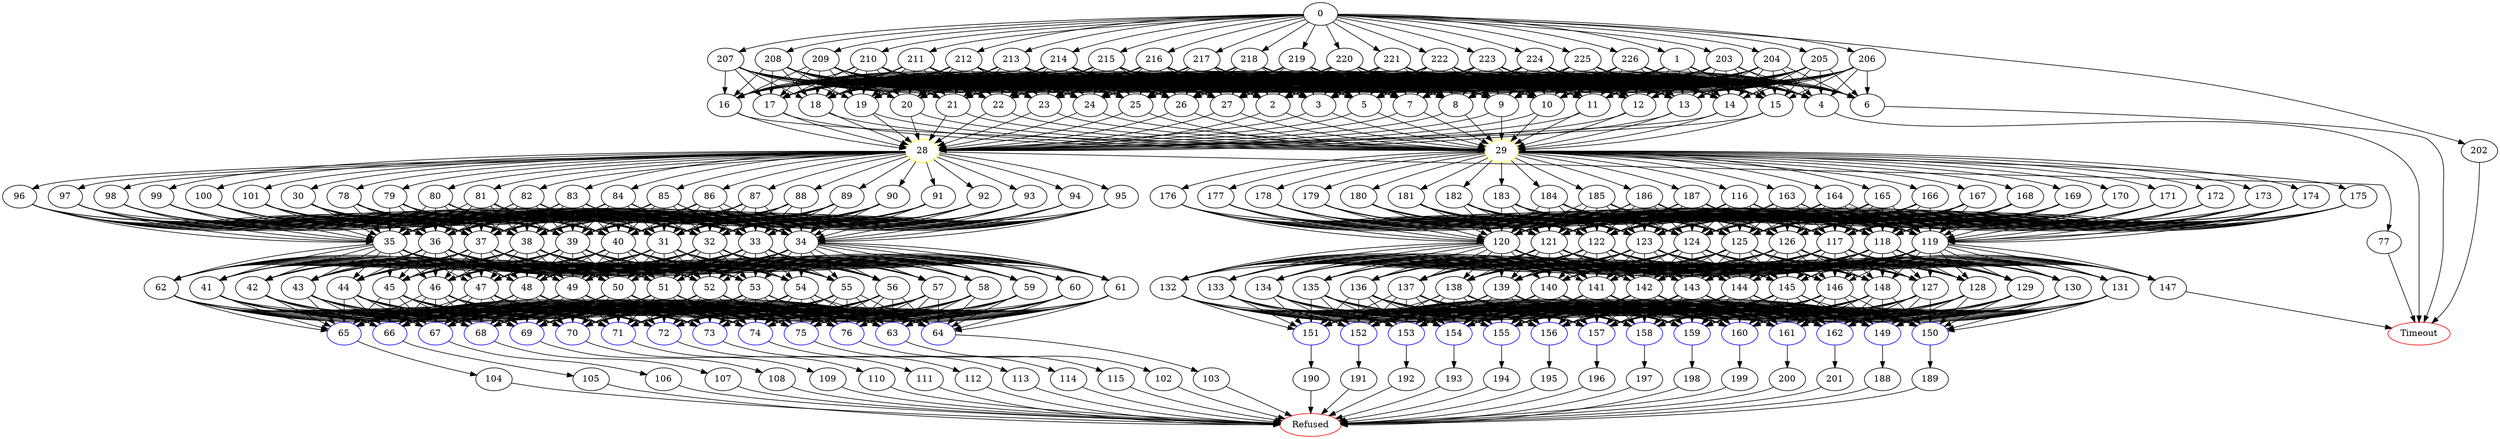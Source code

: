 digraph G {
	0 -> 1;
	0 -> 202;
	0 -> 203;
	0 -> 204;
	0 -> 205;
	0 -> 206;
	0 -> 207;
	0 -> 208;
	0 -> 209;
	0 -> 210;
	0 -> 211;
	0 -> 212;
	0 -> 213;
	0 -> 214;
	0 -> 215;
	0 -> 216;
	0 -> 217;
	0 -> 218;
	0 -> 219;
	0 -> 220;
	0 -> 221;
	0 -> 222;
	0 -> 223;
	0 -> 224;
	0 -> 225;
	0 -> 226;
	1 -> 2;
	1 -> 3;
	1 -> 4;
	1 -> 5;
	1 -> 6;
	1 -> 7;
	1 -> 8;
	1 -> 9;
	1 -> 10;
	1 -> 11;
	1 -> 12;
	1 -> 13;
	1 -> 14;
	1 -> 15;
	1 -> 16;
	1 -> 17;
	1 -> 18;
	1 -> 19;
	1 -> 20;
	1 -> 21;
	1 -> 22;
	1 -> 23;
	1 -> 24;
	1 -> 25;
	1 -> 26;
	1 -> 27;
	2 -> "28";
28 [color=yellow];
	2 -> "29";
29 [color=yellow];
	3 -> "28";
28 [color=yellow];
	3 -> "29";
29 [color=yellow];
	4 -> "Timeout";
Timeout [color=red];
	5 -> "28";
28 [color=yellow];
	5 -> "29";
29 [color=yellow];
	6 -> "Timeout";
Timeout [color=red];
	7 -> "28";
28 [color=yellow];
	7 -> "29";
29 [color=yellow];
	8 -> "28";
28 [color=yellow];
	8 -> "29";
29 [color=yellow];
	9 -> "28";
28 [color=yellow];
	9 -> "29";
29 [color=yellow];
	10 -> "28";
28 [color=yellow];
	10 -> "29";
29 [color=yellow];
	11 -> "28";
28 [color=yellow];
	11 -> "29";
29 [color=yellow];
	12 -> "28";
28 [color=yellow];
	12 -> "29";
29 [color=yellow];
	13 -> "28";
28 [color=yellow];
	13 -> "29";
29 [color=yellow];
	14 -> "28";
28 [color=yellow];
	14 -> "29";
29 [color=yellow];
	15 -> "28";
28 [color=yellow];
	15 -> "29";
29 [color=yellow];
	16 -> "28";
28 [color=yellow];
	16 -> "29";
29 [color=yellow];
	17 -> "28";
28 [color=yellow];
	17 -> "29";
29 [color=yellow];
	18 -> "28";
28 [color=yellow];
	18 -> "29";
29 [color=yellow];
	19 -> "28";
28 [color=yellow];
	19 -> "29";
29 [color=yellow];
	20 -> "28";
28 [color=yellow];
	20 -> "29";
29 [color=yellow];
	21 -> "28";
28 [color=yellow];
	21 -> "29";
29 [color=yellow];
	22 -> "28";
28 [color=yellow];
	22 -> "29";
29 [color=yellow];
	23 -> "28";
28 [color=yellow];
	23 -> "29";
29 [color=yellow];
	24 -> "28";
28 [color=yellow];
	24 -> "29";
29 [color=yellow];
	25 -> "28";
28 [color=yellow];
	25 -> "29";
29 [color=yellow];
	26 -> "28";
28 [color=yellow];
	26 -> "29";
29 [color=yellow];
	27 -> "28";
28 [color=yellow];
	27 -> "29";
29 [color=yellow];
	28 -> 30;
	28 -> 77;
	28 -> 78;
	28 -> 79;
	28 -> 80;
	28 -> 81;
	28 -> 82;
	28 -> 83;
	28 -> 84;
	28 -> 85;
	28 -> 86;
	28 -> 87;
	28 -> 88;
	28 -> 89;
	28 -> 90;
	28 -> 91;
	28 -> 92;
	28 -> 93;
	28 -> 94;
	28 -> 95;
	28 -> 96;
	28 -> 97;
	28 -> 98;
	28 -> 99;
	28 -> 100;
	28 -> 101;
	29 -> 116;
	29 -> 163;
	29 -> 164;
	29 -> 165;
	29 -> 166;
	29 -> 167;
	29 -> 168;
	29 -> 169;
	29 -> 170;
	29 -> 171;
	29 -> 172;
	29 -> 173;
	29 -> 174;
	29 -> 175;
	29 -> 176;
	29 -> 177;
	29 -> 178;
	29 -> 179;
	29 -> 180;
	29 -> 181;
	29 -> 182;
	29 -> 183;
	29 -> 184;
	29 -> 185;
	29 -> 186;
	29 -> 187;
	30 -> 31;
	30 -> 32;
	30 -> 33;
	30 -> 34;
	30 -> 35;
	30 -> 36;
	30 -> 37;
	30 -> 38;
	30 -> 39;
	30 -> 40;
	31 -> 41;
	31 -> 42;
	31 -> 43;
	31 -> 44;
	31 -> 45;
	31 -> 46;
	31 -> 47;
	31 -> 48;
	31 -> 49;
	31 -> 50;
	31 -> 51;
	31 -> 52;
	31 -> 53;
	31 -> 54;
	31 -> 55;
	31 -> 56;
	31 -> 57;
	31 -> 58;
	31 -> 59;
	31 -> 60;
	31 -> 61;
	31 -> 62;
	32 -> 41;
	32 -> 42;
	32 -> 43;
	32 -> 44;
	32 -> 45;
	32 -> 46;
	32 -> 47;
	32 -> 48;
	32 -> 49;
	32 -> 50;
	32 -> 51;
	32 -> 52;
	32 -> 53;
	32 -> 54;
	32 -> 55;
	32 -> 56;
	32 -> 57;
	32 -> 58;
	32 -> 59;
	32 -> 60;
	32 -> 61;
	32 -> 62;
	33 -> 41;
	33 -> 42;
	33 -> 43;
	33 -> 44;
	33 -> 45;
	33 -> 46;
	33 -> 47;
	33 -> 48;
	33 -> 49;
	33 -> 50;
	33 -> 51;
	33 -> 52;
	33 -> 53;
	33 -> 54;
	33 -> 55;
	33 -> 56;
	33 -> 57;
	33 -> 58;
	33 -> 59;
	33 -> 60;
	33 -> 61;
	33 -> 62;
	34 -> 41;
	34 -> 42;
	34 -> 43;
	34 -> 44;
	34 -> 45;
	34 -> 46;
	34 -> 47;
	34 -> 48;
	34 -> 49;
	34 -> 50;
	34 -> 51;
	34 -> 52;
	34 -> 53;
	34 -> 54;
	34 -> 55;
	34 -> 56;
	34 -> 57;
	34 -> 58;
	34 -> 59;
	34 -> 60;
	34 -> 61;
	34 -> 62;
	35 -> 41;
	35 -> 42;
	35 -> 43;
	35 -> 44;
	35 -> 45;
	35 -> 46;
	35 -> 47;
	35 -> 48;
	35 -> 49;
	35 -> 50;
	35 -> 51;
	35 -> 52;
	35 -> 53;
	35 -> 54;
	35 -> 55;
	35 -> 56;
	35 -> 57;
	35 -> 58;
	35 -> 59;
	35 -> 60;
	35 -> 61;
	35 -> 62;
	36 -> 41;
	36 -> 42;
	36 -> 43;
	36 -> 44;
	36 -> 45;
	36 -> 46;
	36 -> 47;
	36 -> 48;
	36 -> 49;
	36 -> 50;
	36 -> 51;
	36 -> 52;
	36 -> 53;
	36 -> 54;
	36 -> 55;
	36 -> 56;
	36 -> 57;
	36 -> 58;
	36 -> 59;
	36 -> 60;
	36 -> 61;
	36 -> 62;
	37 -> 41;
	37 -> 42;
	37 -> 43;
	37 -> 44;
	37 -> 45;
	37 -> 46;
	37 -> 47;
	37 -> 48;
	37 -> 49;
	37 -> 50;
	37 -> 51;
	37 -> 52;
	37 -> 53;
	37 -> 54;
	37 -> 55;
	37 -> 56;
	37 -> 57;
	37 -> 58;
	37 -> 59;
	37 -> 60;
	37 -> 61;
	37 -> 62;
	38 -> 41;
	38 -> 42;
	38 -> 43;
	38 -> 44;
	38 -> 45;
	38 -> 46;
	38 -> 47;
	38 -> 48;
	38 -> 49;
	38 -> 50;
	38 -> 51;
	38 -> 52;
	38 -> 53;
	38 -> 54;
	38 -> 55;
	38 -> 56;
	38 -> 57;
	38 -> 58;
	38 -> 59;
	38 -> 60;
	38 -> 61;
	38 -> 62;
	39 -> 41;
	39 -> 42;
	39 -> 43;
	39 -> 44;
	39 -> 45;
	39 -> 46;
	39 -> 47;
	39 -> 48;
	39 -> 49;
	39 -> 50;
	39 -> 51;
	39 -> 52;
	39 -> 53;
	39 -> 54;
	39 -> 55;
	39 -> 56;
	39 -> 57;
	39 -> 58;
	39 -> 59;
	39 -> 60;
	39 -> 61;
	39 -> 62;
	40 -> 41;
	40 -> 42;
	40 -> 43;
	40 -> 44;
	40 -> 45;
	40 -> 46;
	40 -> 47;
	40 -> 48;
	40 -> 49;
	40 -> 50;
	40 -> 51;
	40 -> 52;
	40 -> 53;
	40 -> 54;
	40 -> 55;
	40 -> 56;
	40 -> 57;
	40 -> 58;
	40 -> 59;
	40 -> 60;
	40 -> 61;
	40 -> 62;
	41 -> "63";
63 [color=blue];
	41 -> "64";
64 [color=blue];
	41 -> "65";
65 [color=blue];
	41 -> "66";
66 [color=blue];
	41 -> "67";
67 [color=blue];
	41 -> "68";
68 [color=blue];
	41 -> "69";
69 [color=blue];
	41 -> "70";
70 [color=blue];
	41 -> "71";
71 [color=blue];
	41 -> "72";
72 [color=blue];
	41 -> "73";
73 [color=blue];
	41 -> "74";
74 [color=blue];
	41 -> "75";
75 [color=blue];
	41 -> "76";
76 [color=blue];
	42 -> "63";
63 [color=blue];
	42 -> "64";
64 [color=blue];
	42 -> "65";
65 [color=blue];
	42 -> "66";
66 [color=blue];
	42 -> "67";
67 [color=blue];
	42 -> "68";
68 [color=blue];
	42 -> "69";
69 [color=blue];
	42 -> "70";
70 [color=blue];
	42 -> "71";
71 [color=blue];
	42 -> "72";
72 [color=blue];
	42 -> "73";
73 [color=blue];
	42 -> "74";
74 [color=blue];
	42 -> "75";
75 [color=blue];
	42 -> "76";
76 [color=blue];
	43 -> "63";
63 [color=blue];
	43 -> "64";
64 [color=blue];
	43 -> "65";
65 [color=blue];
	43 -> "66";
66 [color=blue];
	43 -> "67";
67 [color=blue];
	43 -> "68";
68 [color=blue];
	43 -> "69";
69 [color=blue];
	43 -> "70";
70 [color=blue];
	43 -> "71";
71 [color=blue];
	43 -> "72";
72 [color=blue];
	43 -> "73";
73 [color=blue];
	43 -> "74";
74 [color=blue];
	43 -> "75";
75 [color=blue];
	43 -> "76";
76 [color=blue];
	44 -> "63";
63 [color=blue];
	44 -> "64";
64 [color=blue];
	44 -> "65";
65 [color=blue];
	44 -> "66";
66 [color=blue];
	44 -> "67";
67 [color=blue];
	44 -> "68";
68 [color=blue];
	44 -> "69";
69 [color=blue];
	44 -> "70";
70 [color=blue];
	44 -> "71";
71 [color=blue];
	44 -> "72";
72 [color=blue];
	44 -> "73";
73 [color=blue];
	44 -> "74";
74 [color=blue];
	44 -> "75";
75 [color=blue];
	44 -> "76";
76 [color=blue];
	45 -> "63";
63 [color=blue];
	45 -> "64";
64 [color=blue];
	45 -> "65";
65 [color=blue];
	45 -> "66";
66 [color=blue];
	45 -> "67";
67 [color=blue];
	45 -> "68";
68 [color=blue];
	45 -> "69";
69 [color=blue];
	45 -> "70";
70 [color=blue];
	45 -> "71";
71 [color=blue];
	45 -> "72";
72 [color=blue];
	45 -> "73";
73 [color=blue];
	45 -> "74";
74 [color=blue];
	45 -> "75";
75 [color=blue];
	45 -> "76";
76 [color=blue];
	46 -> "63";
63 [color=blue];
	46 -> "64";
64 [color=blue];
	46 -> "65";
65 [color=blue];
	46 -> "66";
66 [color=blue];
	46 -> "67";
67 [color=blue];
	46 -> "68";
68 [color=blue];
	46 -> "69";
69 [color=blue];
	46 -> "70";
70 [color=blue];
	46 -> "71";
71 [color=blue];
	46 -> "72";
72 [color=blue];
	46 -> "73";
73 [color=blue];
	46 -> "74";
74 [color=blue];
	46 -> "75";
75 [color=blue];
	46 -> "76";
76 [color=blue];
	47 -> "63";
63 [color=blue];
	47 -> "64";
64 [color=blue];
	47 -> "65";
65 [color=blue];
	47 -> "66";
66 [color=blue];
	47 -> "67";
67 [color=blue];
	47 -> "68";
68 [color=blue];
	47 -> "69";
69 [color=blue];
	47 -> "70";
70 [color=blue];
	47 -> "71";
71 [color=blue];
	47 -> "72";
72 [color=blue];
	47 -> "73";
73 [color=blue];
	47 -> "74";
74 [color=blue];
	47 -> "75";
75 [color=blue];
	47 -> "76";
76 [color=blue];
	48 -> "63";
63 [color=blue];
	48 -> "64";
64 [color=blue];
	48 -> "65";
65 [color=blue];
	48 -> "66";
66 [color=blue];
	48 -> "67";
67 [color=blue];
	48 -> "68";
68 [color=blue];
	48 -> "69";
69 [color=blue];
	48 -> "70";
70 [color=blue];
	48 -> "71";
71 [color=blue];
	48 -> "72";
72 [color=blue];
	48 -> "73";
73 [color=blue];
	48 -> "74";
74 [color=blue];
	48 -> "75";
75 [color=blue];
	48 -> "76";
76 [color=blue];
	49 -> "63";
63 [color=blue];
	49 -> "64";
64 [color=blue];
	49 -> "65";
65 [color=blue];
	49 -> "66";
66 [color=blue];
	49 -> "67";
67 [color=blue];
	49 -> "68";
68 [color=blue];
	49 -> "69";
69 [color=blue];
	49 -> "70";
70 [color=blue];
	49 -> "71";
71 [color=blue];
	49 -> "72";
72 [color=blue];
	49 -> "73";
73 [color=blue];
	49 -> "74";
74 [color=blue];
	49 -> "75";
75 [color=blue];
	49 -> "76";
76 [color=blue];
	50 -> "63";
63 [color=blue];
	50 -> "64";
64 [color=blue];
	50 -> "65";
65 [color=blue];
	50 -> "66";
66 [color=blue];
	50 -> "67";
67 [color=blue];
	50 -> "68";
68 [color=blue];
	50 -> "69";
69 [color=blue];
	50 -> "70";
70 [color=blue];
	50 -> "71";
71 [color=blue];
	50 -> "72";
72 [color=blue];
	50 -> "73";
73 [color=blue];
	50 -> "74";
74 [color=blue];
	50 -> "75";
75 [color=blue];
	50 -> "76";
76 [color=blue];
	51 -> "63";
63 [color=blue];
	51 -> "64";
64 [color=blue];
	51 -> "65";
65 [color=blue];
	51 -> "66";
66 [color=blue];
	51 -> "67";
67 [color=blue];
	51 -> "68";
68 [color=blue];
	51 -> "69";
69 [color=blue];
	51 -> "70";
70 [color=blue];
	51 -> "71";
71 [color=blue];
	51 -> "72";
72 [color=blue];
	51 -> "73";
73 [color=blue];
	51 -> "74";
74 [color=blue];
	51 -> "75";
75 [color=blue];
	51 -> "76";
76 [color=blue];
	52 -> "63";
63 [color=blue];
	52 -> "64";
64 [color=blue];
	52 -> "65";
65 [color=blue];
	52 -> "66";
66 [color=blue];
	52 -> "67";
67 [color=blue];
	52 -> "68";
68 [color=blue];
	52 -> "69";
69 [color=blue];
	52 -> "70";
70 [color=blue];
	52 -> "71";
71 [color=blue];
	52 -> "72";
72 [color=blue];
	52 -> "73";
73 [color=blue];
	52 -> "74";
74 [color=blue];
	52 -> "75";
75 [color=blue];
	52 -> "76";
76 [color=blue];
	53 -> "63";
63 [color=blue];
	53 -> "64";
64 [color=blue];
	53 -> "65";
65 [color=blue];
	53 -> "66";
66 [color=blue];
	53 -> "67";
67 [color=blue];
	53 -> "68";
68 [color=blue];
	53 -> "69";
69 [color=blue];
	53 -> "70";
70 [color=blue];
	53 -> "71";
71 [color=blue];
	53 -> "72";
72 [color=blue];
	53 -> "73";
73 [color=blue];
	53 -> "74";
74 [color=blue];
	53 -> "75";
75 [color=blue];
	53 -> "76";
76 [color=blue];
	54 -> "63";
63 [color=blue];
	54 -> "64";
64 [color=blue];
	54 -> "65";
65 [color=blue];
	54 -> "66";
66 [color=blue];
	54 -> "67";
67 [color=blue];
	54 -> "68";
68 [color=blue];
	54 -> "69";
69 [color=blue];
	54 -> "70";
70 [color=blue];
	54 -> "71";
71 [color=blue];
	54 -> "72";
72 [color=blue];
	54 -> "73";
73 [color=blue];
	54 -> "74";
74 [color=blue];
	54 -> "75";
75 [color=blue];
	54 -> "76";
76 [color=blue];
	55 -> "63";
63 [color=blue];
	55 -> "64";
64 [color=blue];
	55 -> "65";
65 [color=blue];
	55 -> "66";
66 [color=blue];
	55 -> "67";
67 [color=blue];
	55 -> "68";
68 [color=blue];
	55 -> "69";
69 [color=blue];
	55 -> "70";
70 [color=blue];
	55 -> "71";
71 [color=blue];
	55 -> "72";
72 [color=blue];
	55 -> "73";
73 [color=blue];
	55 -> "74";
74 [color=blue];
	55 -> "75";
75 [color=blue];
	55 -> "76";
76 [color=blue];
	56 -> "63";
63 [color=blue];
	56 -> "64";
64 [color=blue];
	56 -> "65";
65 [color=blue];
	56 -> "66";
66 [color=blue];
	56 -> "67";
67 [color=blue];
	56 -> "68";
68 [color=blue];
	56 -> "69";
69 [color=blue];
	56 -> "70";
70 [color=blue];
	56 -> "71";
71 [color=blue];
	56 -> "72";
72 [color=blue];
	56 -> "73";
73 [color=blue];
	56 -> "74";
74 [color=blue];
	56 -> "75";
75 [color=blue];
	56 -> "76";
76 [color=blue];
	57 -> "63";
63 [color=blue];
	57 -> "64";
64 [color=blue];
	57 -> "65";
65 [color=blue];
	57 -> "66";
66 [color=blue];
	57 -> "67";
67 [color=blue];
	57 -> "68";
68 [color=blue];
	57 -> "69";
69 [color=blue];
	57 -> "70";
70 [color=blue];
	57 -> "71";
71 [color=blue];
	57 -> "72";
72 [color=blue];
	57 -> "73";
73 [color=blue];
	57 -> "74";
74 [color=blue];
	57 -> "75";
75 [color=blue];
	57 -> "76";
76 [color=blue];
	58 -> "63";
63 [color=blue];
	58 -> "64";
64 [color=blue];
	58 -> "65";
65 [color=blue];
	58 -> "66";
66 [color=blue];
	58 -> "67";
67 [color=blue];
	58 -> "68";
68 [color=blue];
	58 -> "69";
69 [color=blue];
	58 -> "70";
70 [color=blue];
	58 -> "71";
71 [color=blue];
	58 -> "72";
72 [color=blue];
	58 -> "73";
73 [color=blue];
	58 -> "74";
74 [color=blue];
	58 -> "75";
75 [color=blue];
	58 -> "76";
76 [color=blue];
	59 -> "63";
63 [color=blue];
	59 -> "64";
64 [color=blue];
	59 -> "65";
65 [color=blue];
	59 -> "66";
66 [color=blue];
	59 -> "67";
67 [color=blue];
	59 -> "68";
68 [color=blue];
	59 -> "69";
69 [color=blue];
	59 -> "70";
70 [color=blue];
	59 -> "71";
71 [color=blue];
	59 -> "72";
72 [color=blue];
	59 -> "73";
73 [color=blue];
	59 -> "74";
74 [color=blue];
	59 -> "75";
75 [color=blue];
	59 -> "76";
76 [color=blue];
	60 -> "63";
63 [color=blue];
	60 -> "64";
64 [color=blue];
	60 -> "65";
65 [color=blue];
	60 -> "66";
66 [color=blue];
	60 -> "67";
67 [color=blue];
	60 -> "68";
68 [color=blue];
	60 -> "69";
69 [color=blue];
	60 -> "70";
70 [color=blue];
	60 -> "71";
71 [color=blue];
	60 -> "72";
72 [color=blue];
	60 -> "73";
73 [color=blue];
	60 -> "74";
74 [color=blue];
	60 -> "75";
75 [color=blue];
	60 -> "76";
76 [color=blue];
	61 -> "63";
63 [color=blue];
	61 -> "64";
64 [color=blue];
	61 -> "65";
65 [color=blue];
	61 -> "66";
66 [color=blue];
	61 -> "67";
67 [color=blue];
	61 -> "68";
68 [color=blue];
	61 -> "69";
69 [color=blue];
	61 -> "70";
70 [color=blue];
	61 -> "71";
71 [color=blue];
	61 -> "72";
72 [color=blue];
	61 -> "73";
73 [color=blue];
	61 -> "74";
74 [color=blue];
	61 -> "75";
75 [color=blue];
	61 -> "76";
76 [color=blue];
	62 -> "63";
63 [color=blue];
	62 -> "64";
64 [color=blue];
	62 -> "65";
65 [color=blue];
	62 -> "66";
66 [color=blue];
	62 -> "67";
67 [color=blue];
	62 -> "68";
68 [color=blue];
	62 -> "69";
69 [color=blue];
	62 -> "70";
70 [color=blue];
	62 -> "71";
71 [color=blue];
	62 -> "72";
72 [color=blue];
	62 -> "73";
73 [color=blue];
	62 -> "74";
74 [color=blue];
	62 -> "75";
75 [color=blue];
	62 -> "76";
76 [color=blue];
	63 -> 102;
	64 -> 103;
	65 -> 104;
	66 -> 105;
	67 -> 106;
	68 -> 107;
	69 -> 108;
	70 -> 109;
	71 -> 110;
	72 -> 111;
	73 -> 112;
	74 -> 113;
	75 -> 114;
	76 -> 115;
	77 -> "Timeout";
Timeout [color=red];
	78 -> 31;
	78 -> 32;
	78 -> 33;
	78 -> 34;
	78 -> 35;
	78 -> 36;
	78 -> 37;
	78 -> 38;
	78 -> 39;
	78 -> 40;
	79 -> 31;
	79 -> 32;
	79 -> 33;
	79 -> 34;
	79 -> 35;
	79 -> 36;
	79 -> 37;
	79 -> 38;
	79 -> 39;
	79 -> 40;
	80 -> 31;
	80 -> 32;
	80 -> 33;
	80 -> 34;
	80 -> 35;
	80 -> 36;
	80 -> 37;
	80 -> 38;
	80 -> 39;
	80 -> 40;
	81 -> 31;
	81 -> 32;
	81 -> 33;
	81 -> 34;
	81 -> 35;
	81 -> 36;
	81 -> 37;
	81 -> 38;
	81 -> 39;
	81 -> 40;
	82 -> 31;
	82 -> 32;
	82 -> 33;
	82 -> 34;
	82 -> 35;
	82 -> 36;
	82 -> 37;
	82 -> 38;
	82 -> 39;
	82 -> 40;
	83 -> 31;
	83 -> 32;
	83 -> 33;
	83 -> 34;
	83 -> 35;
	83 -> 36;
	83 -> 37;
	83 -> 38;
	83 -> 39;
	83 -> 40;
	84 -> 31;
	84 -> 32;
	84 -> 33;
	84 -> 34;
	84 -> 35;
	84 -> 36;
	84 -> 37;
	84 -> 38;
	84 -> 39;
	84 -> 40;
	85 -> 31;
	85 -> 32;
	85 -> 33;
	85 -> 34;
	85 -> 35;
	85 -> 36;
	85 -> 37;
	85 -> 38;
	85 -> 39;
	85 -> 40;
	86 -> 31;
	86 -> 32;
	86 -> 33;
	86 -> 34;
	86 -> 35;
	86 -> 36;
	86 -> 37;
	86 -> 38;
	86 -> 39;
	86 -> 40;
	87 -> 31;
	87 -> 32;
	87 -> 33;
	87 -> 34;
	87 -> 35;
	87 -> 36;
	87 -> 37;
	87 -> 38;
	87 -> 39;
	87 -> 40;
	88 -> 31;
	88 -> 32;
	88 -> 33;
	88 -> 34;
	88 -> 35;
	88 -> 36;
	88 -> 37;
	88 -> 38;
	88 -> 39;
	88 -> 40;
	89 -> 31;
	89 -> 32;
	89 -> 33;
	89 -> 34;
	89 -> 35;
	89 -> 36;
	89 -> 37;
	89 -> 38;
	89 -> 39;
	89 -> 40;
	90 -> 31;
	90 -> 32;
	90 -> 33;
	90 -> 34;
	90 -> 35;
	90 -> 36;
	90 -> 37;
	90 -> 38;
	90 -> 39;
	90 -> 40;
	91 -> 31;
	91 -> 32;
	91 -> 33;
	91 -> 34;
	91 -> 35;
	91 -> 36;
	91 -> 37;
	91 -> 38;
	91 -> 39;
	91 -> 40;
	92 -> 31;
	92 -> 32;
	92 -> 33;
	92 -> 34;
	92 -> 35;
	92 -> 36;
	92 -> 37;
	92 -> 38;
	92 -> 39;
	92 -> 40;
	93 -> 31;
	93 -> 32;
	93 -> 33;
	93 -> 34;
	93 -> 35;
	93 -> 36;
	93 -> 37;
	93 -> 38;
	93 -> 39;
	93 -> 40;
	94 -> 31;
	94 -> 32;
	94 -> 33;
	94 -> 34;
	94 -> 35;
	94 -> 36;
	94 -> 37;
	94 -> 38;
	94 -> 39;
	94 -> 40;
	95 -> 31;
	95 -> 32;
	95 -> 33;
	95 -> 34;
	95 -> 35;
	95 -> 36;
	95 -> 37;
	95 -> 38;
	95 -> 39;
	95 -> 40;
	96 -> 31;
	96 -> 32;
	96 -> 33;
	96 -> 34;
	96 -> 35;
	96 -> 36;
	96 -> 37;
	96 -> 38;
	96 -> 39;
	96 -> 40;
	97 -> 31;
	97 -> 32;
	97 -> 33;
	97 -> 34;
	97 -> 35;
	97 -> 36;
	97 -> 37;
	97 -> 38;
	97 -> 39;
	97 -> 40;
	98 -> 31;
	98 -> 32;
	98 -> 33;
	98 -> 34;
	98 -> 35;
	98 -> 36;
	98 -> 37;
	98 -> 38;
	98 -> 39;
	98 -> 40;
	99 -> 31;
	99 -> 32;
	99 -> 33;
	99 -> 34;
	99 -> 35;
	99 -> 36;
	99 -> 37;
	99 -> 38;
	99 -> 39;
	99 -> 40;
	100 -> 31;
	100 -> 32;
	100 -> 33;
	100 -> 34;
	100 -> 35;
	100 -> 36;
	100 -> 37;
	100 -> 38;
	100 -> 39;
	100 -> 40;
	101 -> 31;
	101 -> 32;
	101 -> 33;
	101 -> 34;
	101 -> 35;
	101 -> 36;
	101 -> 37;
	101 -> 38;
	101 -> 39;
	101 -> 40;
	102 -> "Refused";
Refused [color=red];
	103 -> "Refused";
Refused [color=red];
	104 -> "Refused";
Refused [color=red];
	105 -> "Refused";
Refused [color=red];
	106 -> "Refused";
Refused [color=red];
	107 -> "Refused";
Refused [color=red];
	108 -> "Refused";
Refused [color=red];
	109 -> "Refused";
Refused [color=red];
	110 -> "Refused";
Refused [color=red];
	111 -> "Refused";
Refused [color=red];
	112 -> "Refused";
Refused [color=red];
	113 -> "Refused";
Refused [color=red];
	114 -> "Refused";
Refused [color=red];
	115 -> "Refused";
Refused [color=red];
	116 -> 117;
	116 -> 118;
	116 -> 119;
	116 -> 120;
	116 -> 121;
	116 -> 122;
	116 -> 123;
	116 -> 124;
	116 -> 125;
	116 -> 126;
	117 -> 127;
	117 -> 128;
	117 -> 129;
	117 -> 130;
	117 -> 131;
	117 -> 132;
	117 -> 133;
	117 -> 134;
	117 -> 135;
	117 -> 136;
	117 -> 137;
	117 -> 138;
	117 -> 139;
	117 -> 140;
	117 -> 141;
	117 -> 142;
	117 -> 143;
	117 -> 144;
	117 -> 145;
	117 -> 146;
	117 -> 147;
	117 -> 148;
	118 -> 127;
	118 -> 128;
	118 -> 129;
	118 -> 130;
	118 -> 131;
	118 -> 132;
	118 -> 133;
	118 -> 134;
	118 -> 135;
	118 -> 136;
	118 -> 137;
	118 -> 138;
	118 -> 139;
	118 -> 140;
	118 -> 141;
	118 -> 142;
	118 -> 143;
	118 -> 144;
	118 -> 145;
	118 -> 146;
	118 -> 147;
	118 -> 148;
	119 -> 127;
	119 -> 128;
	119 -> 129;
	119 -> 130;
	119 -> 131;
	119 -> 132;
	119 -> 133;
	119 -> 134;
	119 -> 135;
	119 -> 136;
	119 -> 137;
	119 -> 138;
	119 -> 139;
	119 -> 140;
	119 -> 141;
	119 -> 142;
	119 -> 143;
	119 -> 144;
	119 -> 145;
	119 -> 146;
	119 -> 147;
	119 -> 148;
	120 -> 127;
	120 -> 128;
	120 -> 129;
	120 -> 130;
	120 -> 131;
	120 -> 132;
	120 -> 133;
	120 -> 134;
	120 -> 135;
	120 -> 136;
	120 -> 137;
	120 -> 138;
	120 -> 139;
	120 -> 140;
	120 -> 141;
	120 -> 142;
	120 -> 143;
	120 -> 144;
	120 -> 145;
	120 -> 146;
	120 -> 147;
	120 -> 148;
	121 -> 127;
	121 -> 128;
	121 -> 129;
	121 -> 130;
	121 -> 131;
	121 -> 132;
	121 -> 133;
	121 -> 134;
	121 -> 135;
	121 -> 136;
	121 -> 137;
	121 -> 138;
	121 -> 139;
	121 -> 140;
	121 -> 141;
	121 -> 142;
	121 -> 143;
	121 -> 144;
	121 -> 145;
	121 -> 146;
	121 -> 147;
	121 -> 148;
	122 -> 127;
	122 -> 128;
	122 -> 129;
	122 -> 130;
	122 -> 131;
	122 -> 132;
	122 -> 133;
	122 -> 134;
	122 -> 135;
	122 -> 136;
	122 -> 137;
	122 -> 138;
	122 -> 139;
	122 -> 140;
	122 -> 141;
	122 -> 142;
	122 -> 143;
	122 -> 144;
	122 -> 145;
	122 -> 146;
	122 -> 147;
	122 -> 148;
	123 -> 127;
	123 -> 128;
	123 -> 129;
	123 -> 130;
	123 -> 131;
	123 -> 132;
	123 -> 133;
	123 -> 134;
	123 -> 135;
	123 -> 136;
	123 -> 137;
	123 -> 138;
	123 -> 139;
	123 -> 140;
	123 -> 141;
	123 -> 142;
	123 -> 143;
	123 -> 144;
	123 -> 145;
	123 -> 146;
	123 -> 147;
	123 -> 148;
	124 -> 127;
	124 -> 128;
	124 -> 129;
	124 -> 130;
	124 -> 131;
	124 -> 132;
	124 -> 133;
	124 -> 134;
	124 -> 135;
	124 -> 136;
	124 -> 137;
	124 -> 138;
	124 -> 139;
	124 -> 140;
	124 -> 141;
	124 -> 142;
	124 -> 143;
	124 -> 144;
	124 -> 145;
	124 -> 146;
	124 -> 147;
	124 -> 148;
	125 -> 127;
	125 -> 128;
	125 -> 129;
	125 -> 130;
	125 -> 131;
	125 -> 132;
	125 -> 133;
	125 -> 134;
	125 -> 135;
	125 -> 136;
	125 -> 137;
	125 -> 138;
	125 -> 139;
	125 -> 140;
	125 -> 141;
	125 -> 142;
	125 -> 143;
	125 -> 144;
	125 -> 145;
	125 -> 146;
	125 -> 147;
	125 -> 148;
	126 -> 127;
	126 -> 128;
	126 -> 129;
	126 -> 130;
	126 -> 131;
	126 -> 132;
	126 -> 133;
	126 -> 134;
	126 -> 135;
	126 -> 136;
	126 -> 137;
	126 -> 138;
	126 -> 139;
	126 -> 140;
	126 -> 141;
	126 -> 142;
	126 -> 143;
	126 -> 144;
	126 -> 145;
	126 -> 146;
	126 -> 147;
	126 -> 148;
	127 -> "149";
149 [color=blue];
	127 -> "150";
150 [color=blue];
	127 -> "151";
151 [color=blue];
	127 -> "152";
152 [color=blue];
	127 -> "153";
153 [color=blue];
	127 -> "154";
154 [color=blue];
	127 -> "155";
155 [color=blue];
	127 -> "156";
156 [color=blue];
	127 -> "157";
157 [color=blue];
	127 -> "158";
158 [color=blue];
	127 -> "159";
159 [color=blue];
	127 -> "160";
160 [color=blue];
	127 -> "161";
161 [color=blue];
	127 -> "162";
162 [color=blue];
	128 -> "149";
149 [color=blue];
	128 -> "150";
150 [color=blue];
	128 -> "151";
151 [color=blue];
	128 -> "152";
152 [color=blue];
	128 -> "153";
153 [color=blue];
	128 -> "154";
154 [color=blue];
	128 -> "155";
155 [color=blue];
	128 -> "156";
156 [color=blue];
	128 -> "157";
157 [color=blue];
	128 -> "158";
158 [color=blue];
	128 -> "159";
159 [color=blue];
	128 -> "160";
160 [color=blue];
	128 -> "161";
161 [color=blue];
	128 -> "162";
162 [color=blue];
	129 -> "149";
149 [color=blue];
	129 -> "150";
150 [color=blue];
	129 -> "151";
151 [color=blue];
	129 -> "152";
152 [color=blue];
	129 -> "153";
153 [color=blue];
	129 -> "154";
154 [color=blue];
	129 -> "155";
155 [color=blue];
	129 -> "156";
156 [color=blue];
	129 -> "157";
157 [color=blue];
	129 -> "158";
158 [color=blue];
	129 -> "159";
159 [color=blue];
	129 -> "160";
160 [color=blue];
	129 -> "161";
161 [color=blue];
	129 -> "162";
162 [color=blue];
	130 -> "149";
149 [color=blue];
	130 -> "150";
150 [color=blue];
	130 -> "151";
151 [color=blue];
	130 -> "152";
152 [color=blue];
	130 -> "153";
153 [color=blue];
	130 -> "154";
154 [color=blue];
	130 -> "155";
155 [color=blue];
	130 -> "156";
156 [color=blue];
	130 -> "157";
157 [color=blue];
	130 -> "158";
158 [color=blue];
	130 -> "159";
159 [color=blue];
	130 -> "160";
160 [color=blue];
	130 -> "161";
161 [color=blue];
	130 -> "162";
162 [color=blue];
	131 -> "149";
149 [color=blue];
	131 -> "150";
150 [color=blue];
	131 -> "151";
151 [color=blue];
	131 -> "152";
152 [color=blue];
	131 -> "153";
153 [color=blue];
	131 -> "154";
154 [color=blue];
	131 -> "155";
155 [color=blue];
	131 -> "156";
156 [color=blue];
	131 -> "157";
157 [color=blue];
	131 -> "158";
158 [color=blue];
	131 -> "159";
159 [color=blue];
	131 -> "160";
160 [color=blue];
	131 -> "161";
161 [color=blue];
	131 -> "162";
162 [color=blue];
	132 -> "149";
149 [color=blue];
	132 -> "150";
150 [color=blue];
	132 -> "151";
151 [color=blue];
	132 -> "152";
152 [color=blue];
	132 -> "153";
153 [color=blue];
	132 -> "154";
154 [color=blue];
	132 -> "155";
155 [color=blue];
	132 -> "156";
156 [color=blue];
	132 -> "157";
157 [color=blue];
	132 -> "158";
158 [color=blue];
	132 -> "159";
159 [color=blue];
	132 -> "160";
160 [color=blue];
	132 -> "161";
161 [color=blue];
	132 -> "162";
162 [color=blue];
	133 -> "149";
149 [color=blue];
	133 -> "150";
150 [color=blue];
	133 -> "151";
151 [color=blue];
	133 -> "152";
152 [color=blue];
	133 -> "153";
153 [color=blue];
	133 -> "154";
154 [color=blue];
	133 -> "155";
155 [color=blue];
	133 -> "156";
156 [color=blue];
	133 -> "157";
157 [color=blue];
	133 -> "158";
158 [color=blue];
	133 -> "159";
159 [color=blue];
	133 -> "160";
160 [color=blue];
	133 -> "161";
161 [color=blue];
	133 -> "162";
162 [color=blue];
	134 -> "149";
149 [color=blue];
	134 -> "150";
150 [color=blue];
	134 -> "151";
151 [color=blue];
	134 -> "152";
152 [color=blue];
	134 -> "153";
153 [color=blue];
	134 -> "154";
154 [color=blue];
	134 -> "155";
155 [color=blue];
	134 -> "156";
156 [color=blue];
	134 -> "157";
157 [color=blue];
	134 -> "158";
158 [color=blue];
	134 -> "159";
159 [color=blue];
	134 -> "160";
160 [color=blue];
	134 -> "161";
161 [color=blue];
	134 -> "162";
162 [color=blue];
	135 -> "149";
149 [color=blue];
	135 -> "150";
150 [color=blue];
	135 -> "151";
151 [color=blue];
	135 -> "152";
152 [color=blue];
	135 -> "153";
153 [color=blue];
	135 -> "154";
154 [color=blue];
	135 -> "155";
155 [color=blue];
	135 -> "156";
156 [color=blue];
	135 -> "157";
157 [color=blue];
	135 -> "158";
158 [color=blue];
	135 -> "159";
159 [color=blue];
	135 -> "160";
160 [color=blue];
	135 -> "161";
161 [color=blue];
	135 -> "162";
162 [color=blue];
	136 -> "149";
149 [color=blue];
	136 -> "150";
150 [color=blue];
	136 -> "151";
151 [color=blue];
	136 -> "152";
152 [color=blue];
	136 -> "153";
153 [color=blue];
	136 -> "154";
154 [color=blue];
	136 -> "155";
155 [color=blue];
	136 -> "156";
156 [color=blue];
	136 -> "157";
157 [color=blue];
	136 -> "158";
158 [color=blue];
	136 -> "159";
159 [color=blue];
	136 -> "160";
160 [color=blue];
	136 -> "161";
161 [color=blue];
	136 -> "162";
162 [color=blue];
	137 -> "149";
149 [color=blue];
	137 -> "150";
150 [color=blue];
	137 -> "151";
151 [color=blue];
	137 -> "152";
152 [color=blue];
	137 -> "153";
153 [color=blue];
	137 -> "154";
154 [color=blue];
	137 -> "155";
155 [color=blue];
	137 -> "156";
156 [color=blue];
	137 -> "157";
157 [color=blue];
	137 -> "158";
158 [color=blue];
	137 -> "159";
159 [color=blue];
	137 -> "160";
160 [color=blue];
	137 -> "161";
161 [color=blue];
	137 -> "162";
162 [color=blue];
	138 -> "149";
149 [color=blue];
	138 -> "150";
150 [color=blue];
	138 -> "151";
151 [color=blue];
	138 -> "152";
152 [color=blue];
	138 -> "153";
153 [color=blue];
	138 -> "154";
154 [color=blue];
	138 -> "155";
155 [color=blue];
	138 -> "156";
156 [color=blue];
	138 -> "157";
157 [color=blue];
	138 -> "158";
158 [color=blue];
	138 -> "159";
159 [color=blue];
	138 -> "160";
160 [color=blue];
	138 -> "161";
161 [color=blue];
	138 -> "162";
162 [color=blue];
	139 -> "149";
149 [color=blue];
	139 -> "150";
150 [color=blue];
	139 -> "151";
151 [color=blue];
	139 -> "152";
152 [color=blue];
	139 -> "153";
153 [color=blue];
	139 -> "154";
154 [color=blue];
	139 -> "155";
155 [color=blue];
	139 -> "156";
156 [color=blue];
	139 -> "157";
157 [color=blue];
	139 -> "158";
158 [color=blue];
	139 -> "159";
159 [color=blue];
	139 -> "160";
160 [color=blue];
	139 -> "161";
161 [color=blue];
	139 -> "162";
162 [color=blue];
	140 -> "149";
149 [color=blue];
	140 -> "150";
150 [color=blue];
	140 -> "151";
151 [color=blue];
	140 -> "152";
152 [color=blue];
	140 -> "153";
153 [color=blue];
	140 -> "154";
154 [color=blue];
	140 -> "155";
155 [color=blue];
	140 -> "156";
156 [color=blue];
	140 -> "157";
157 [color=blue];
	140 -> "158";
158 [color=blue];
	140 -> "159";
159 [color=blue];
	140 -> "160";
160 [color=blue];
	140 -> "161";
161 [color=blue];
	140 -> "162";
162 [color=blue];
	141 -> "149";
149 [color=blue];
	141 -> "150";
150 [color=blue];
	141 -> "151";
151 [color=blue];
	141 -> "152";
152 [color=blue];
	141 -> "153";
153 [color=blue];
	141 -> "154";
154 [color=blue];
	141 -> "155";
155 [color=blue];
	141 -> "156";
156 [color=blue];
	141 -> "157";
157 [color=blue];
	141 -> "158";
158 [color=blue];
	141 -> "159";
159 [color=blue];
	141 -> "160";
160 [color=blue];
	141 -> "161";
161 [color=blue];
	141 -> "162";
162 [color=blue];
	142 -> "149";
149 [color=blue];
	142 -> "150";
150 [color=blue];
	142 -> "151";
151 [color=blue];
	142 -> "152";
152 [color=blue];
	142 -> "153";
153 [color=blue];
	142 -> "154";
154 [color=blue];
	142 -> "155";
155 [color=blue];
	142 -> "156";
156 [color=blue];
	142 -> "157";
157 [color=blue];
	142 -> "158";
158 [color=blue];
	142 -> "159";
159 [color=blue];
	142 -> "160";
160 [color=blue];
	142 -> "161";
161 [color=blue];
	142 -> "162";
162 [color=blue];
	143 -> "149";
149 [color=blue];
	143 -> "150";
150 [color=blue];
	143 -> "151";
151 [color=blue];
	143 -> "152";
152 [color=blue];
	143 -> "153";
153 [color=blue];
	143 -> "154";
154 [color=blue];
	143 -> "155";
155 [color=blue];
	143 -> "156";
156 [color=blue];
	143 -> "157";
157 [color=blue];
	143 -> "158";
158 [color=blue];
	143 -> "159";
159 [color=blue];
	143 -> "160";
160 [color=blue];
	143 -> "161";
161 [color=blue];
	143 -> "162";
162 [color=blue];
	144 -> "149";
149 [color=blue];
	144 -> "150";
150 [color=blue];
	144 -> "151";
151 [color=blue];
	144 -> "152";
152 [color=blue];
	144 -> "153";
153 [color=blue];
	144 -> "154";
154 [color=blue];
	144 -> "155";
155 [color=blue];
	144 -> "156";
156 [color=blue];
	144 -> "157";
157 [color=blue];
	144 -> "158";
158 [color=blue];
	144 -> "159";
159 [color=blue];
	144 -> "160";
160 [color=blue];
	144 -> "161";
161 [color=blue];
	144 -> "162";
162 [color=blue];
	145 -> "149";
149 [color=blue];
	145 -> "150";
150 [color=blue];
	145 -> "151";
151 [color=blue];
	145 -> "152";
152 [color=blue];
	145 -> "153";
153 [color=blue];
	145 -> "154";
154 [color=blue];
	145 -> "155";
155 [color=blue];
	145 -> "156";
156 [color=blue];
	145 -> "157";
157 [color=blue];
	145 -> "158";
158 [color=blue];
	145 -> "159";
159 [color=blue];
	145 -> "160";
160 [color=blue];
	145 -> "161";
161 [color=blue];
	145 -> "162";
162 [color=blue];
	146 -> "149";
149 [color=blue];
	146 -> "150";
150 [color=blue];
	146 -> "151";
151 [color=blue];
	146 -> "152";
152 [color=blue];
	146 -> "153";
153 [color=blue];
	146 -> "154";
154 [color=blue];
	146 -> "155";
155 [color=blue];
	146 -> "156";
156 [color=blue];
	146 -> "157";
157 [color=blue];
	146 -> "158";
158 [color=blue];
	146 -> "159";
159 [color=blue];
	146 -> "160";
160 [color=blue];
	146 -> "161";
161 [color=blue];
	146 -> "162";
162 [color=blue];
	147 -> "Timeout";
Timeout [color=red];
	148 -> "149";
149 [color=blue];
	148 -> "150";
150 [color=blue];
	148 -> "151";
151 [color=blue];
	148 -> "152";
152 [color=blue];
	148 -> "153";
153 [color=blue];
	148 -> "154";
154 [color=blue];
	148 -> "155";
155 [color=blue];
	148 -> "156";
156 [color=blue];
	148 -> "157";
157 [color=blue];
	148 -> "158";
158 [color=blue];
	148 -> "159";
159 [color=blue];
	148 -> "160";
160 [color=blue];
	148 -> "161";
161 [color=blue];
	148 -> "162";
162 [color=blue];
	149 -> 188;
	150 -> 189;
	151 -> 190;
	152 -> 191;
	153 -> 192;
	154 -> 193;
	155 -> 194;
	156 -> 195;
	157 -> 196;
	158 -> 197;
	159 -> 198;
	160 -> 199;
	161 -> 200;
	162 -> 201;
	163 -> 117;
	163 -> 118;
	163 -> 119;
	163 -> 120;
	163 -> 121;
	163 -> 122;
	163 -> 123;
	163 -> 124;
	163 -> 125;
	163 -> 126;
	164 -> 117;
	164 -> 118;
	164 -> 119;
	164 -> 120;
	164 -> 121;
	164 -> 122;
	164 -> 123;
	164 -> 124;
	164 -> 125;
	164 -> 126;
	165 -> 117;
	165 -> 118;
	165 -> 119;
	165 -> 120;
	165 -> 121;
	165 -> 122;
	165 -> 123;
	165 -> 124;
	165 -> 125;
	165 -> 126;
	166 -> 117;
	166 -> 118;
	166 -> 119;
	166 -> 120;
	166 -> 121;
	166 -> 122;
	166 -> 123;
	166 -> 124;
	166 -> 125;
	166 -> 126;
	167 -> 117;
	167 -> 118;
	167 -> 119;
	167 -> 120;
	167 -> 121;
	167 -> 122;
	167 -> 123;
	167 -> 124;
	167 -> 125;
	167 -> 126;
	168 -> 117;
	168 -> 118;
	168 -> 119;
	168 -> 120;
	168 -> 121;
	168 -> 122;
	168 -> 123;
	168 -> 124;
	168 -> 125;
	168 -> 126;
	169 -> 117;
	169 -> 118;
	169 -> 119;
	169 -> 120;
	169 -> 121;
	169 -> 122;
	169 -> 123;
	169 -> 124;
	169 -> 125;
	169 -> 126;
	170 -> 117;
	170 -> 118;
	170 -> 119;
	170 -> 120;
	170 -> 121;
	170 -> 122;
	170 -> 123;
	170 -> 124;
	170 -> 125;
	170 -> 126;
	171 -> 117;
	171 -> 118;
	171 -> 119;
	171 -> 120;
	171 -> 121;
	171 -> 122;
	171 -> 123;
	171 -> 124;
	171 -> 125;
	171 -> 126;
	172 -> 117;
	172 -> 118;
	172 -> 119;
	172 -> 120;
	172 -> 121;
	172 -> 122;
	172 -> 123;
	172 -> 124;
	172 -> 125;
	172 -> 126;
	173 -> 117;
	173 -> 118;
	173 -> 119;
	173 -> 120;
	173 -> 121;
	173 -> 122;
	173 -> 123;
	173 -> 124;
	173 -> 125;
	173 -> 126;
	174 -> 117;
	174 -> 118;
	174 -> 119;
	174 -> 120;
	174 -> 121;
	174 -> 122;
	174 -> 123;
	174 -> 124;
	174 -> 125;
	174 -> 126;
	175 -> 117;
	175 -> 118;
	175 -> 119;
	175 -> 120;
	175 -> 121;
	175 -> 122;
	175 -> 123;
	175 -> 124;
	175 -> 125;
	175 -> 126;
	176 -> 117;
	176 -> 118;
	176 -> 119;
	176 -> 120;
	176 -> 121;
	176 -> 122;
	176 -> 123;
	176 -> 124;
	176 -> 125;
	176 -> 126;
	177 -> 117;
	177 -> 118;
	177 -> 119;
	177 -> 120;
	177 -> 121;
	177 -> 122;
	177 -> 123;
	177 -> 124;
	177 -> 125;
	177 -> 126;
	178 -> 117;
	178 -> 118;
	178 -> 119;
	178 -> 120;
	178 -> 121;
	178 -> 122;
	178 -> 123;
	178 -> 124;
	178 -> 125;
	178 -> 126;
	179 -> 117;
	179 -> 118;
	179 -> 119;
	179 -> 120;
	179 -> 121;
	179 -> 122;
	179 -> 123;
	179 -> 124;
	179 -> 125;
	179 -> 126;
	180 -> 117;
	180 -> 118;
	180 -> 119;
	180 -> 120;
	180 -> 121;
	180 -> 122;
	180 -> 123;
	180 -> 124;
	180 -> 125;
	180 -> 126;
	181 -> 117;
	181 -> 118;
	181 -> 119;
	181 -> 120;
	181 -> 121;
	181 -> 122;
	181 -> 123;
	181 -> 124;
	181 -> 125;
	181 -> 126;
	182 -> 117;
	182 -> 118;
	182 -> 119;
	182 -> 120;
	182 -> 121;
	182 -> 122;
	182 -> 123;
	182 -> 124;
	182 -> 125;
	182 -> 126;
	183 -> 117;
	183 -> 118;
	183 -> 119;
	183 -> 120;
	183 -> 121;
	183 -> 122;
	183 -> 123;
	183 -> 124;
	183 -> 125;
	183 -> 126;
	184 -> 117;
	184 -> 118;
	184 -> 119;
	184 -> 120;
	184 -> 121;
	184 -> 122;
	184 -> 123;
	184 -> 124;
	184 -> 125;
	184 -> 126;
	185 -> 117;
	185 -> 118;
	185 -> 119;
	185 -> 120;
	185 -> 121;
	185 -> 122;
	185 -> 123;
	185 -> 124;
	185 -> 125;
	185 -> 126;
	186 -> 117;
	186 -> 118;
	186 -> 119;
	186 -> 120;
	186 -> 121;
	186 -> 122;
	186 -> 123;
	186 -> 124;
	186 -> 125;
	186 -> 126;
	187 -> 117;
	187 -> 118;
	187 -> 119;
	187 -> 120;
	187 -> 121;
	187 -> 122;
	187 -> 123;
	187 -> 124;
	187 -> 125;
	187 -> 126;
	188 -> "Refused";
Refused [color=red];
	189 -> "Refused";
Refused [color=red];
	190 -> "Refused";
Refused [color=red];
	191 -> "Refused";
Refused [color=red];
	192 -> "Refused";
Refused [color=red];
	193 -> "Refused";
Refused [color=red];
	194 -> "Refused";
Refused [color=red];
	195 -> "Refused";
Refused [color=red];
	196 -> "Refused";
Refused [color=red];
	197 -> "Refused";
Refused [color=red];
	198 -> "Refused";
Refused [color=red];
	199 -> "Refused";
Refused [color=red];
	200 -> "Refused";
Refused [color=red];
	201 -> "Refused";
Refused [color=red];
	202 -> "Timeout";
Timeout [color=red];
	203 -> 2;
	203 -> 3;
	203 -> 4;
	203 -> 5;
	203 -> 6;
	203 -> 7;
	203 -> 8;
	203 -> 9;
	203 -> 10;
	203 -> 11;
	203 -> 12;
	203 -> 13;
	203 -> 14;
	203 -> 15;
	203 -> 16;
	203 -> 17;
	203 -> 18;
	203 -> 19;
	203 -> 20;
	203 -> 21;
	203 -> 22;
	203 -> 23;
	203 -> 24;
	203 -> 25;
	203 -> 26;
	203 -> 27;
	204 -> 2;
	204 -> 3;
	204 -> 4;
	204 -> 5;
	204 -> 6;
	204 -> 7;
	204 -> 8;
	204 -> 9;
	204 -> 10;
	204 -> 11;
	204 -> 12;
	204 -> 13;
	204 -> 14;
	204 -> 15;
	204 -> 16;
	204 -> 17;
	204 -> 18;
	204 -> 19;
	204 -> 20;
	204 -> 21;
	204 -> 22;
	204 -> 23;
	204 -> 24;
	204 -> 25;
	204 -> 26;
	204 -> 27;
	205 -> 2;
	205 -> 3;
	205 -> 4;
	205 -> 5;
	205 -> 6;
	205 -> 7;
	205 -> 8;
	205 -> 9;
	205 -> 10;
	205 -> 11;
	205 -> 12;
	205 -> 13;
	205 -> 14;
	205 -> 15;
	205 -> 16;
	205 -> 17;
	205 -> 18;
	205 -> 19;
	205 -> 20;
	205 -> 21;
	205 -> 22;
	205 -> 23;
	205 -> 24;
	205 -> 25;
	205 -> 26;
	205 -> 27;
	206 -> 2;
	206 -> 3;
	206 -> 4;
	206 -> 5;
	206 -> 6;
	206 -> 7;
	206 -> 8;
	206 -> 9;
	206 -> 10;
	206 -> 11;
	206 -> 12;
	206 -> 13;
	206 -> 14;
	206 -> 15;
	206 -> 16;
	206 -> 17;
	206 -> 18;
	206 -> 19;
	206 -> 20;
	206 -> 21;
	206 -> 22;
	206 -> 23;
	206 -> 24;
	206 -> 25;
	206 -> 26;
	206 -> 27;
	207 -> 2;
	207 -> 3;
	207 -> 4;
	207 -> 5;
	207 -> 6;
	207 -> 7;
	207 -> 8;
	207 -> 9;
	207 -> 10;
	207 -> 11;
	207 -> 12;
	207 -> 13;
	207 -> 14;
	207 -> 15;
	207 -> 16;
	207 -> 17;
	207 -> 18;
	207 -> 19;
	207 -> 20;
	207 -> 21;
	207 -> 22;
	207 -> 23;
	207 -> 24;
	207 -> 25;
	207 -> 26;
	207 -> 27;
	208 -> 2;
	208 -> 3;
	208 -> 4;
	208 -> 5;
	208 -> 6;
	208 -> 7;
	208 -> 8;
	208 -> 9;
	208 -> 10;
	208 -> 11;
	208 -> 12;
	208 -> 13;
	208 -> 14;
	208 -> 15;
	208 -> 16;
	208 -> 17;
	208 -> 18;
	208 -> 19;
	208 -> 20;
	208 -> 21;
	208 -> 22;
	208 -> 23;
	208 -> 24;
	208 -> 25;
	208 -> 26;
	208 -> 27;
	209 -> 2;
	209 -> 3;
	209 -> 4;
	209 -> 5;
	209 -> 6;
	209 -> 7;
	209 -> 8;
	209 -> 9;
	209 -> 10;
	209 -> 11;
	209 -> 12;
	209 -> 13;
	209 -> 14;
	209 -> 15;
	209 -> 16;
	209 -> 17;
	209 -> 18;
	209 -> 19;
	209 -> 20;
	209 -> 21;
	209 -> 22;
	209 -> 23;
	209 -> 24;
	209 -> 25;
	209 -> 26;
	209 -> 27;
	210 -> 2;
	210 -> 3;
	210 -> 4;
	210 -> 5;
	210 -> 6;
	210 -> 7;
	210 -> 8;
	210 -> 9;
	210 -> 10;
	210 -> 11;
	210 -> 12;
	210 -> 13;
	210 -> 14;
	210 -> 15;
	210 -> 16;
	210 -> 17;
	210 -> 18;
	210 -> 19;
	210 -> 20;
	210 -> 21;
	210 -> 22;
	210 -> 23;
	210 -> 24;
	210 -> 25;
	210 -> 26;
	210 -> 27;
	211 -> 2;
	211 -> 3;
	211 -> 4;
	211 -> 5;
	211 -> 6;
	211 -> 7;
	211 -> 8;
	211 -> 9;
	211 -> 10;
	211 -> 11;
	211 -> 12;
	211 -> 13;
	211 -> 14;
	211 -> 15;
	211 -> 16;
	211 -> 17;
	211 -> 18;
	211 -> 19;
	211 -> 20;
	211 -> 21;
	211 -> 22;
	211 -> 23;
	211 -> 24;
	211 -> 25;
	211 -> 26;
	211 -> 27;
	212 -> 2;
	212 -> 3;
	212 -> 4;
	212 -> 5;
	212 -> 6;
	212 -> 7;
	212 -> 8;
	212 -> 9;
	212 -> 10;
	212 -> 11;
	212 -> 12;
	212 -> 13;
	212 -> 14;
	212 -> 15;
	212 -> 16;
	212 -> 17;
	212 -> 18;
	212 -> 19;
	212 -> 20;
	212 -> 21;
	212 -> 22;
	212 -> 23;
	212 -> 24;
	212 -> 25;
	212 -> 26;
	212 -> 27;
	213 -> 2;
	213 -> 3;
	213 -> 4;
	213 -> 5;
	213 -> 6;
	213 -> 7;
	213 -> 8;
	213 -> 9;
	213 -> 10;
	213 -> 11;
	213 -> 12;
	213 -> 13;
	213 -> 14;
	213 -> 15;
	213 -> 16;
	213 -> 17;
	213 -> 18;
	213 -> 19;
	213 -> 20;
	213 -> 21;
	213 -> 22;
	213 -> 23;
	213 -> 24;
	213 -> 25;
	213 -> 26;
	213 -> 27;
	214 -> 2;
	214 -> 3;
	214 -> 4;
	214 -> 5;
	214 -> 6;
	214 -> 7;
	214 -> 8;
	214 -> 9;
	214 -> 10;
	214 -> 11;
	214 -> 12;
	214 -> 13;
	214 -> 14;
	214 -> 15;
	214 -> 16;
	214 -> 17;
	214 -> 18;
	214 -> 19;
	214 -> 20;
	214 -> 21;
	214 -> 22;
	214 -> 23;
	214 -> 24;
	214 -> 25;
	214 -> 26;
	214 -> 27;
	215 -> 2;
	215 -> 3;
	215 -> 4;
	215 -> 5;
	215 -> 6;
	215 -> 7;
	215 -> 8;
	215 -> 9;
	215 -> 10;
	215 -> 11;
	215 -> 12;
	215 -> 13;
	215 -> 14;
	215 -> 15;
	215 -> 16;
	215 -> 17;
	215 -> 18;
	215 -> 19;
	215 -> 20;
	215 -> 21;
	215 -> 22;
	215 -> 23;
	215 -> 24;
	215 -> 25;
	215 -> 26;
	215 -> 27;
	216 -> 2;
	216 -> 3;
	216 -> 4;
	216 -> 5;
	216 -> 6;
	216 -> 7;
	216 -> 8;
	216 -> 9;
	216 -> 10;
	216 -> 11;
	216 -> 12;
	216 -> 13;
	216 -> 14;
	216 -> 15;
	216 -> 16;
	216 -> 17;
	216 -> 18;
	216 -> 19;
	216 -> 20;
	216 -> 21;
	216 -> 22;
	216 -> 23;
	216 -> 24;
	216 -> 25;
	216 -> 26;
	216 -> 27;
	217 -> 2;
	217 -> 3;
	217 -> 4;
	217 -> 5;
	217 -> 6;
	217 -> 7;
	217 -> 8;
	217 -> 9;
	217 -> 10;
	217 -> 11;
	217 -> 12;
	217 -> 13;
	217 -> 14;
	217 -> 15;
	217 -> 16;
	217 -> 17;
	217 -> 18;
	217 -> 19;
	217 -> 20;
	217 -> 21;
	217 -> 22;
	217 -> 23;
	217 -> 24;
	217 -> 25;
	217 -> 26;
	217 -> 27;
	218 -> 2;
	218 -> 3;
	218 -> 4;
	218 -> 5;
	218 -> 6;
	218 -> 7;
	218 -> 8;
	218 -> 9;
	218 -> 10;
	218 -> 11;
	218 -> 12;
	218 -> 13;
	218 -> 14;
	218 -> 15;
	218 -> 16;
	218 -> 17;
	218 -> 18;
	218 -> 19;
	218 -> 20;
	218 -> 21;
	218 -> 22;
	218 -> 23;
	218 -> 24;
	218 -> 25;
	218 -> 26;
	218 -> 27;
	219 -> 2;
	219 -> 3;
	219 -> 4;
	219 -> 5;
	219 -> 6;
	219 -> 7;
	219 -> 8;
	219 -> 9;
	219 -> 10;
	219 -> 11;
	219 -> 12;
	219 -> 13;
	219 -> 14;
	219 -> 15;
	219 -> 16;
	219 -> 17;
	219 -> 18;
	219 -> 19;
	219 -> 20;
	219 -> 21;
	219 -> 22;
	219 -> 23;
	219 -> 24;
	219 -> 25;
	219 -> 26;
	219 -> 27;
	220 -> 2;
	220 -> 3;
	220 -> 4;
	220 -> 5;
	220 -> 6;
	220 -> 7;
	220 -> 8;
	220 -> 9;
	220 -> 10;
	220 -> 11;
	220 -> 12;
	220 -> 13;
	220 -> 14;
	220 -> 15;
	220 -> 16;
	220 -> 17;
	220 -> 18;
	220 -> 19;
	220 -> 20;
	220 -> 21;
	220 -> 22;
	220 -> 23;
	220 -> 24;
	220 -> 25;
	220 -> 26;
	220 -> 27;
	221 -> 2;
	221 -> 3;
	221 -> 4;
	221 -> 5;
	221 -> 6;
	221 -> 7;
	221 -> 8;
	221 -> 9;
	221 -> 10;
	221 -> 11;
	221 -> 12;
	221 -> 13;
	221 -> 14;
	221 -> 15;
	221 -> 16;
	221 -> 17;
	221 -> 18;
	221 -> 19;
	221 -> 20;
	221 -> 21;
	221 -> 22;
	221 -> 23;
	221 -> 24;
	221 -> 25;
	221 -> 26;
	221 -> 27;
	222 -> 2;
	222 -> 3;
	222 -> 4;
	222 -> 5;
	222 -> 6;
	222 -> 7;
	222 -> 8;
	222 -> 9;
	222 -> 10;
	222 -> 11;
	222 -> 12;
	222 -> 13;
	222 -> 14;
	222 -> 15;
	222 -> 16;
	222 -> 17;
	222 -> 18;
	222 -> 19;
	222 -> 20;
	222 -> 21;
	222 -> 22;
	222 -> 23;
	222 -> 24;
	222 -> 25;
	222 -> 26;
	222 -> 27;
	223 -> 2;
	223 -> 3;
	223 -> 4;
	223 -> 5;
	223 -> 6;
	223 -> 7;
	223 -> 8;
	223 -> 9;
	223 -> 10;
	223 -> 11;
	223 -> 12;
	223 -> 13;
	223 -> 14;
	223 -> 15;
	223 -> 16;
	223 -> 17;
	223 -> 18;
	223 -> 19;
	223 -> 20;
	223 -> 21;
	223 -> 22;
	223 -> 23;
	223 -> 24;
	223 -> 25;
	223 -> 26;
	223 -> 27;
	224 -> 2;
	224 -> 3;
	224 -> 4;
	224 -> 5;
	224 -> 6;
	224 -> 7;
	224 -> 8;
	224 -> 9;
	224 -> 10;
	224 -> 11;
	224 -> 12;
	224 -> 13;
	224 -> 14;
	224 -> 15;
	224 -> 16;
	224 -> 17;
	224 -> 18;
	224 -> 19;
	224 -> 20;
	224 -> 21;
	224 -> 22;
	224 -> 23;
	224 -> 24;
	224 -> 25;
	224 -> 26;
	224 -> 27;
	225 -> 2;
	225 -> 3;
	225 -> 4;
	225 -> 5;
	225 -> 6;
	225 -> 7;
	225 -> 8;
	225 -> 9;
	225 -> 10;
	225 -> 11;
	225 -> 12;
	225 -> 13;
	225 -> 14;
	225 -> 15;
	225 -> 16;
	225 -> 17;
	225 -> 18;
	225 -> 19;
	225 -> 20;
	225 -> 21;
	225 -> 22;
	225 -> 23;
	225 -> 24;
	225 -> 25;
	225 -> 26;
	225 -> 27;
	226 -> 2;
	226 -> 3;
	226 -> 4;
	226 -> 5;
	226 -> 6;
	226 -> 7;
	226 -> 8;
	226 -> 9;
	226 -> 10;
	226 -> 11;
	226 -> 12;
	226 -> 13;
	226 -> 14;
	226 -> 15;
	226 -> 16;
	226 -> 17;
	226 -> 18;
	226 -> 19;
	226 -> 20;
	226 -> 21;
	226 -> 22;
	226 -> 23;
	226 -> 24;
	226 -> 25;
	226 -> 26;
	226 -> 27;
}
